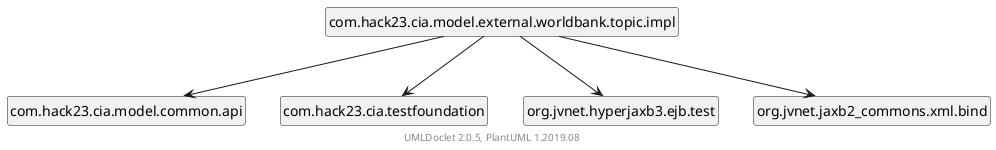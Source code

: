 @startuml
    set namespaceSeparator none
    hide circle
    hide empty fields
    hide empty methods

    com.hack23.cia.model.external.worldbank.topic.impl --> com.hack23.cia.model.common.api
    com.hack23.cia.model.external.worldbank.topic.impl --> com.hack23.cia.testfoundation
    com.hack23.cia.model.external.worldbank.topic.impl --> org.jvnet.hyperjaxb3.ejb.test
    com.hack23.cia.model.external.worldbank.topic.impl --> org.jvnet.jaxb2_commons.xml.bind

    ' Package links
    class "com.hack23.cia.model.external.worldbank.topic.impl" [[com/hack23/cia/model/external/worldbank/topic/impl/package-summary.html]] {
    }

    center footer UMLDoclet 2.0.5, PlantUML 1.2019.08
@enduml
